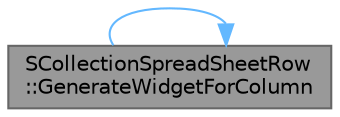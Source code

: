 digraph "SCollectionSpreadSheetRow::GenerateWidgetForColumn"
{
 // INTERACTIVE_SVG=YES
 // LATEX_PDF_SIZE
  bgcolor="transparent";
  edge [fontname=Helvetica,fontsize=10,labelfontname=Helvetica,labelfontsize=10];
  node [fontname=Helvetica,fontsize=10,shape=box,height=0.2,width=0.4];
  rankdir="RL";
  Node1 [id="Node000001",label="SCollectionSpreadSheetRow\l::GenerateWidgetForColumn",height=0.2,width=0.4,color="gray40", fillcolor="grey60", style="filled", fontcolor="black",tooltip="Users of SMultiColumnTableRow would usually some piece of data associated with it."];
  Node1 -> Node1 [id="edge1_Node000001_Node000001",dir="back",color="steelblue1",style="solid",tooltip=" "];
}
